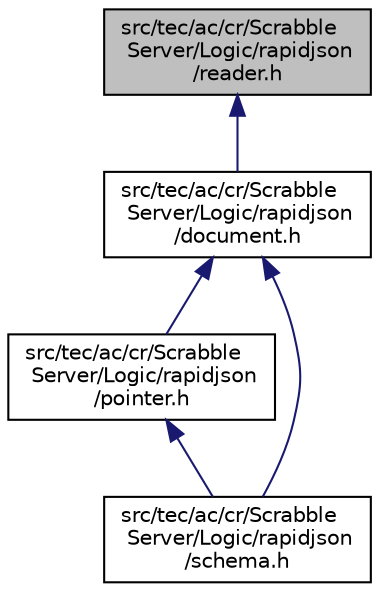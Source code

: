 digraph "src/tec/ac/cr/Scrabble Server/Logic/rapidjson/reader.h"
{
  edge [fontname="Helvetica",fontsize="10",labelfontname="Helvetica",labelfontsize="10"];
  node [fontname="Helvetica",fontsize="10",shape=record];
  Node22 [label="src/tec/ac/cr/Scrabble\l Server/Logic/rapidjson\l/reader.h",height=0.2,width=0.4,color="black", fillcolor="grey75", style="filled", fontcolor="black"];
  Node22 -> Node23 [dir="back",color="midnightblue",fontsize="10",style="solid",fontname="Helvetica"];
  Node23 [label="src/tec/ac/cr/Scrabble\l Server/Logic/rapidjson\l/document.h",height=0.2,width=0.4,color="black", fillcolor="white", style="filled",URL="$document_8h.html"];
  Node23 -> Node24 [dir="back",color="midnightblue",fontsize="10",style="solid",fontname="Helvetica"];
  Node24 [label="src/tec/ac/cr/Scrabble\l Server/Logic/rapidjson\l/pointer.h",height=0.2,width=0.4,color="black", fillcolor="white", style="filled",URL="$pointer_8h_source.html"];
  Node24 -> Node25 [dir="back",color="midnightblue",fontsize="10",style="solid",fontname="Helvetica"];
  Node25 [label="src/tec/ac/cr/Scrabble\l Server/Logic/rapidjson\l/schema.h",height=0.2,width=0.4,color="black", fillcolor="white", style="filled",URL="$schema_8h_source.html"];
  Node23 -> Node25 [dir="back",color="midnightblue",fontsize="10",style="solid",fontname="Helvetica"];
}
